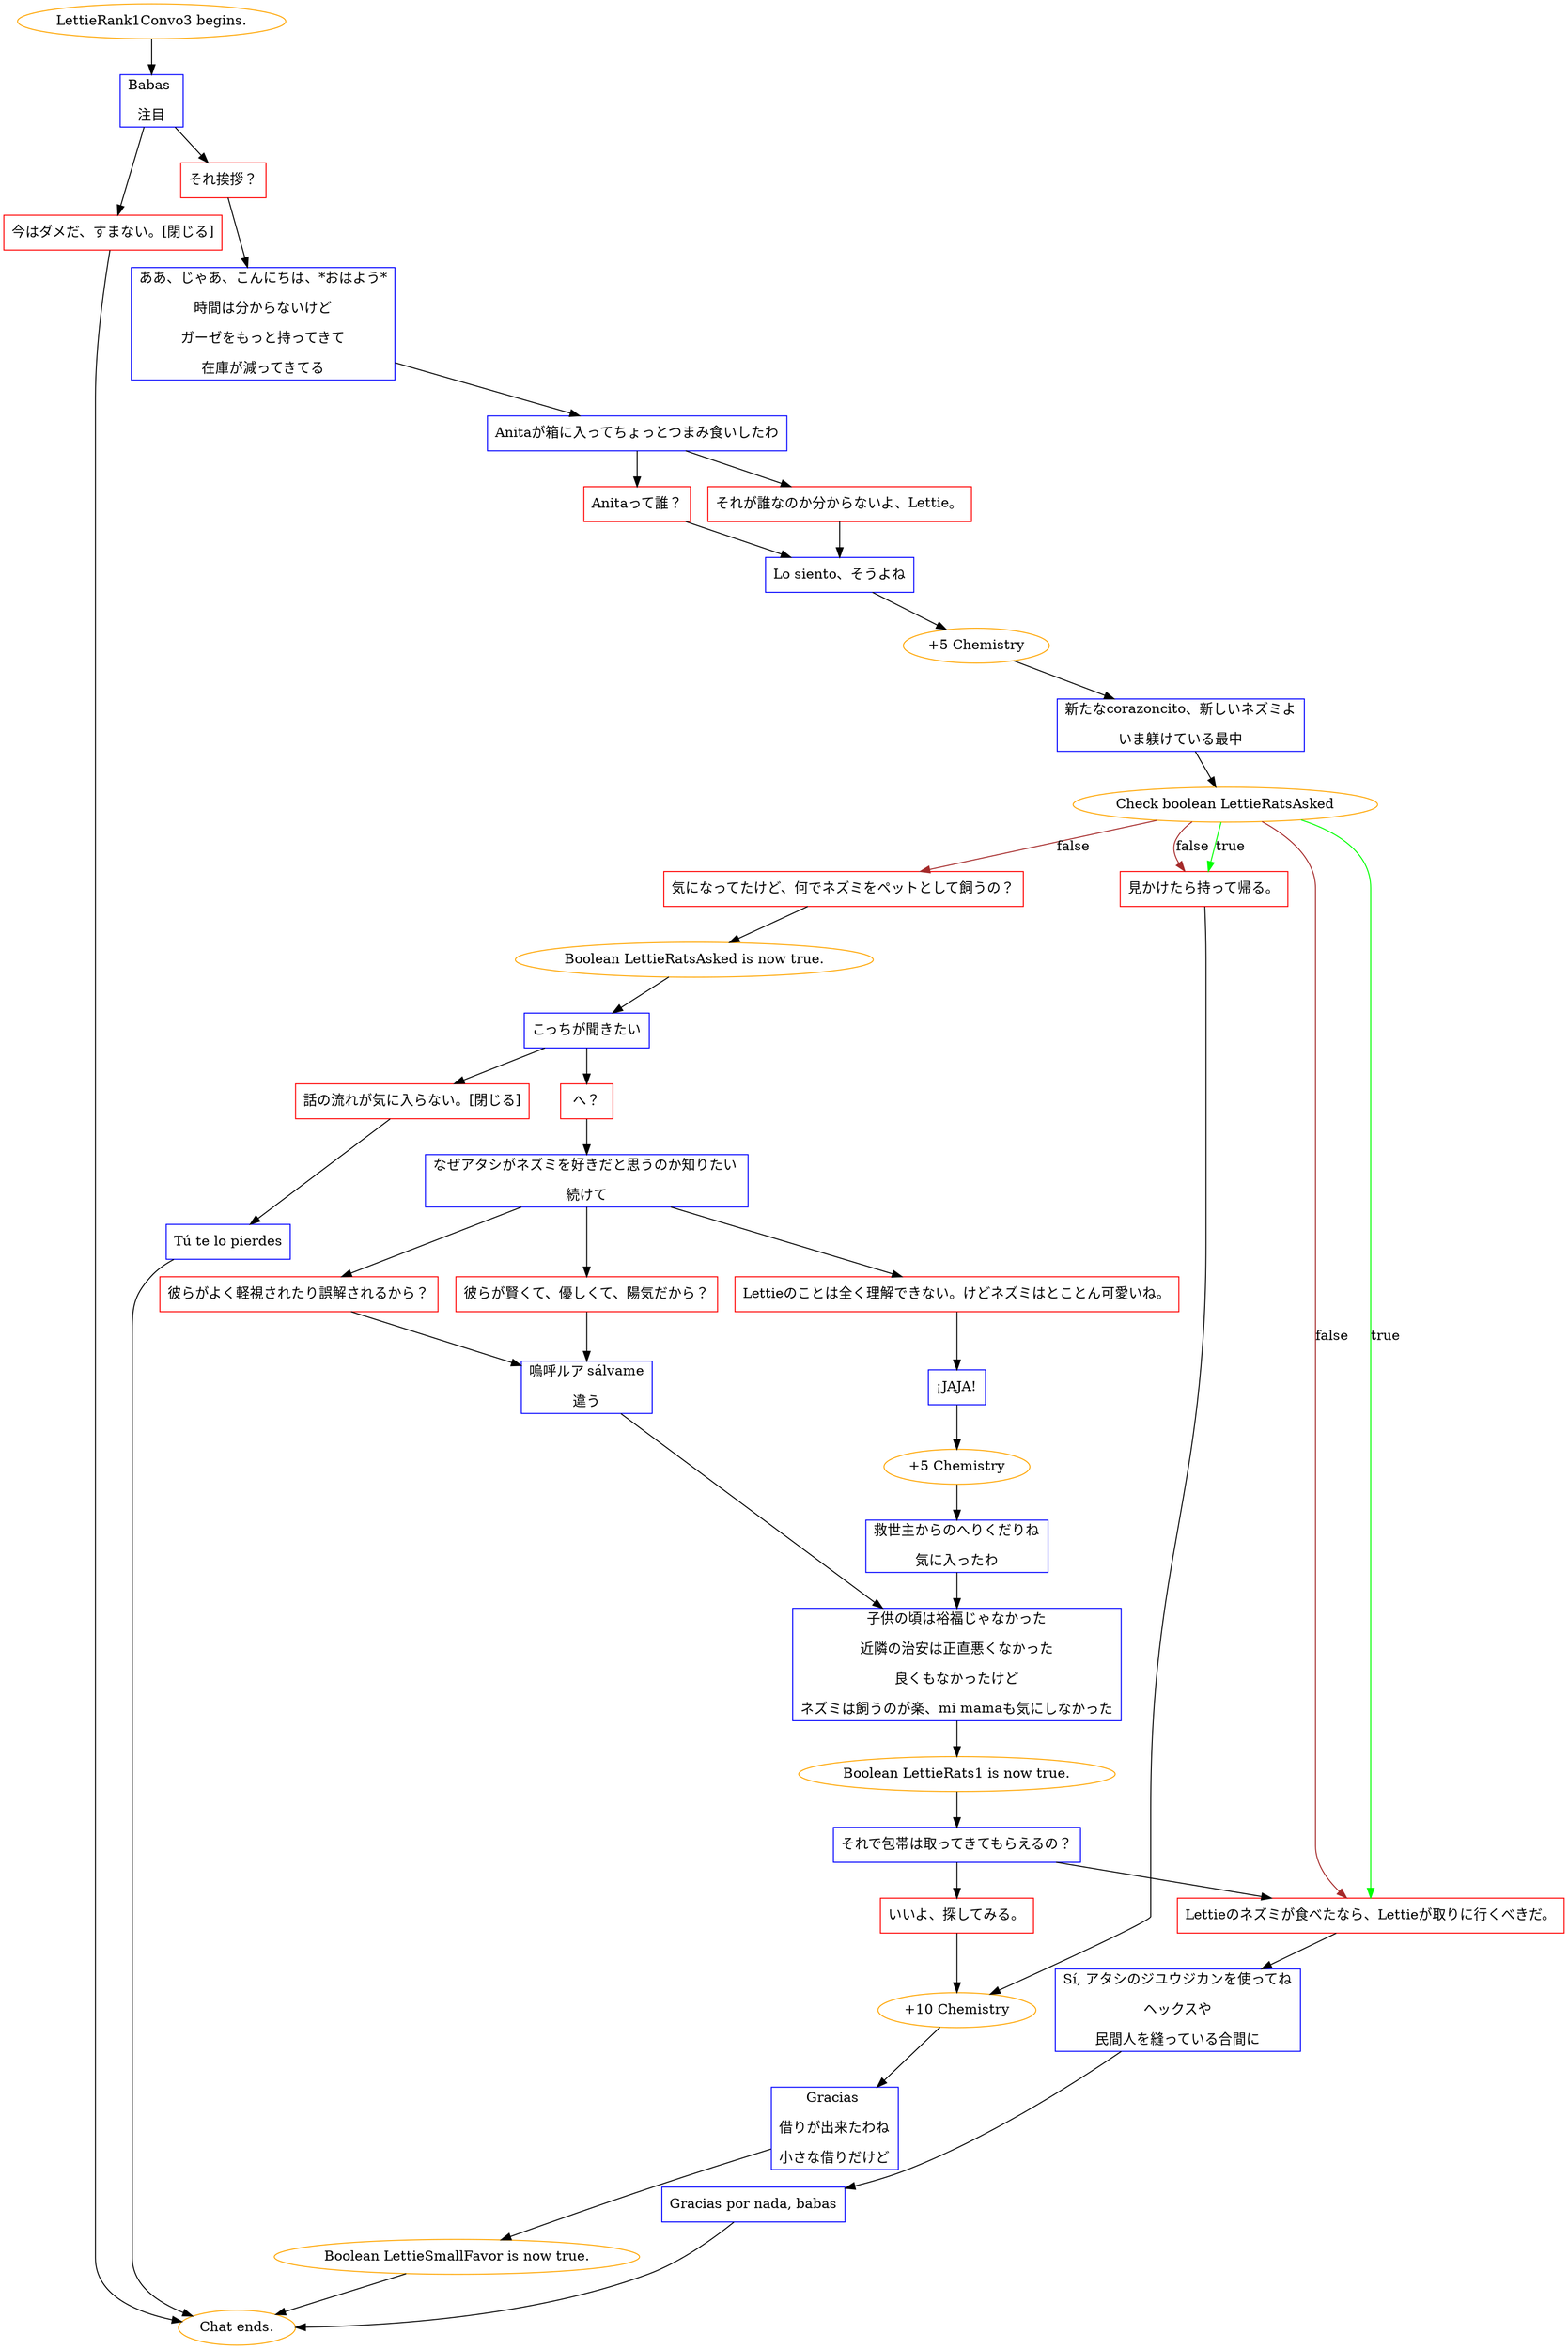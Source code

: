 digraph {
	"LettieRank1Convo3 begins." [color=orange];
		"LettieRank1Convo3 begins." -> j565083366;
	j565083366 [label="Babas 
注目",shape=box,color=blue];
		j565083366 -> j2589557377;
		j565083366 -> j1778808518;
	j2589557377 [label="それ挨拶？",shape=box,color=red];
		j2589557377 -> j3268080292;
	j1778808518 [label="今はダメだ、すまない。[閉じる]",shape=box,color=red];
		j1778808518 -> "Chat ends.";
	j3268080292 [label="ああ、じゃあ、こんにちは、*おはよう*
時間は分からないけど
ガーゼをもっと持ってきて
在庫が減ってきてる",shape=box,color=blue];
		j3268080292 -> j2244226019;
	"Chat ends." [color=orange];
	j2244226019 [label="Anitaが箱に入ってちょっとつまみ食いしたわ",shape=box,color=blue];
		j2244226019 -> j1157052730;
		j2244226019 -> j425859458;
	j1157052730 [label="Anitaって誰？",shape=box,color=red];
		j1157052730 -> j1780719364;
	j425859458 [label="それが誰なのか分からないよ、Lettie。",shape=box,color=red];
		j425859458 -> j1780719364;
	j1780719364 [label="Lo siento、そうよね",shape=box,color=blue];
		j1780719364 -> j434629547;
	j434629547 [label="+5 Chemistry",color=orange];
		j434629547 -> j2668072096;
	j2668072096 [label="新たなcorazoncito、新しいネズミよ
いま躾けている最中",shape=box,color=blue];
		j2668072096 -> j2299607748;
	j2299607748 [label="Check boolean LettieRatsAsked",color=orange];
		j2299607748 -> j923416971 [label=true,color=green];
		j2299607748 -> j910038305 [label=true,color=green];
		j2299607748 -> j1283722095 [label=false,color=brown];
		j2299607748 -> j923416971 [label=false,color=brown];
		j2299607748 -> j910038305 [label=false,color=brown];
	j923416971 [label="見かけたら持って帰る。",shape=box,color=red];
		j923416971 -> j1234163867;
	j910038305 [label="Lettieのネズミが食べたなら、Lettieが取りに行くべきだ。",shape=box,color=red];
		j910038305 -> j2059575461;
	j1283722095 [label="気になってたけど、何でネズミをペットとして飼うの？",shape=box,color=red];
		j1283722095 -> j2173752979;
	j1234163867 [label="+10 Chemistry",color=orange];
		j1234163867 -> j1550794900;
	j2059575461 [label="Sí, アタシのジユウジカンを使ってね
ヘックスや
民間人を縫っている合間に",shape=box,color=blue];
		j2059575461 -> j3551064085;
	j2173752979 [label="Boolean LettieRatsAsked is now true.",color=orange];
		j2173752979 -> j3941389337;
	j1550794900 [label="Gracias 
借りが出来たわね
小さな借りだけど",shape=box,color=blue];
		j1550794900 -> j2570747018;
	j3551064085 [label="Gracias por nada, babas",shape=box,color=blue];
		j3551064085 -> "Chat ends.";
	j3941389337 [label="こっちが聞きたい",shape=box,color=blue];
		j3941389337 -> j1473971103;
		j3941389337 -> j241684953;
	j2570747018 [label="Boolean LettieSmallFavor is now true.",color=orange];
		j2570747018 -> "Chat ends.";
	j1473971103 [label="へ？",shape=box,color=red];
		j1473971103 -> j500803684;
	j241684953 [label="話の流れが気に入らない。[閉じる]",shape=box,color=red];
		j241684953 -> j2365690676;
	j500803684 [label="なぜアタシがネズミを好きだと思うのか知りたい 
続けて",shape=box,color=blue];
		j500803684 -> j3276279513;
		j500803684 -> j1024576271;
		j500803684 -> j3119850677;
	j2365690676 [label="Tú te lo pierdes",shape=box,color=blue];
		j2365690676 -> "Chat ends.";
	j3276279513 [label="彼らが賢くて、優しくて、陽気だから？",shape=box,color=red];
		j3276279513 -> j3252473466;
	j1024576271 [label="彼らがよく軽視されたり誤解されるから？",shape=box,color=red];
		j1024576271 -> j3252473466;
	j3119850677 [label="Lettieのことは全く理解できない。けどネズミはとことん可愛いね。",shape=box,color=red];
		j3119850677 -> j3293021487;
	j3252473466 [label="嗚呼ルア sálvame
違う",shape=box,color=blue];
		j3252473466 -> j1884664578;
	j3293021487 [label="¡JAJA!",shape=box,color=blue];
		j3293021487 -> j3318328589;
	j1884664578 [label="子供の頃は裕福じゃなかった
近隣の治安は正直悪くなかった
良くもなかったけど
ネズミは飼うのが楽、mi mamaも気にしなかった",shape=box,color=blue];
		j1884664578 -> j1077635893;
	j3318328589 [label="+5 Chemistry",color=orange];
		j3318328589 -> j2255828783;
	j1077635893 [label="Boolean LettieRats1 is now true.",color=orange];
		j1077635893 -> j2814140135;
	j2255828783 [label="救世主からのへりくだりね
気に入ったわ",shape=box,color=blue];
		j2255828783 -> j1884664578;
	j2814140135 [label="それで包帯は取ってきてもらえるの？",shape=box,color=blue];
		j2814140135 -> j1980031468;
		j2814140135 -> j910038305;
	j1980031468 [label="いいよ、探してみる。",shape=box,color=red];
		j1980031468 -> j1234163867;
}